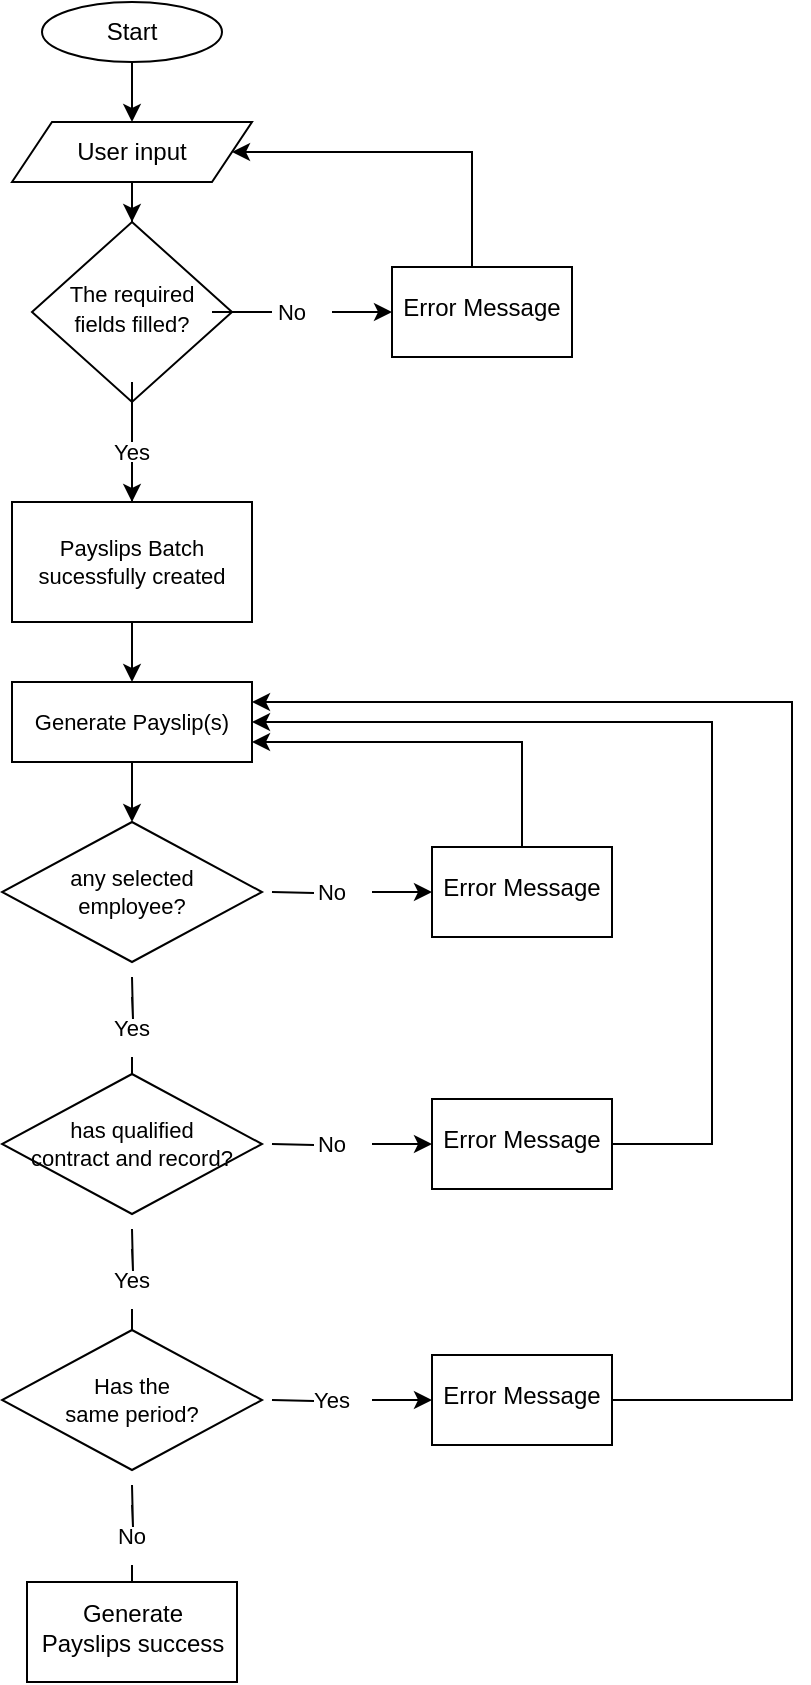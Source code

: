 <mxfile version="20.8.5" type="github">
  <diagram id="C5RBs43oDa-KdzZeNtuy" name="Page-1">
    <mxGraphModel dx="794" dy="1631" grid="1" gridSize="10" guides="1" tooltips="1" connect="1" arrows="1" fold="1" page="1" pageScale="1" pageWidth="827" pageHeight="1169" math="0" shadow="0">
      <root>
        <mxCell id="WIyWlLk6GJQsqaUBKTNV-0" />
        <mxCell id="WIyWlLk6GJQsqaUBKTNV-1" parent="WIyWlLk6GJQsqaUBKTNV-0" />
        <mxCell id="r1_qZ7Ixaw1Gg7c2sVaV-5" value="" style="edgeStyle=orthogonalEdgeStyle;rounded=0;orthogonalLoop=1;jettySize=auto;html=1;fontSize=11;startArrow=none;" edge="1" parent="WIyWlLk6GJQsqaUBKTNV-1" source="r1_qZ7Ixaw1Gg7c2sVaV-6" target="r1_qZ7Ixaw1Gg7c2sVaV-4">
          <mxGeometry relative="1" as="geometry" />
        </mxCell>
        <mxCell id="r1_qZ7Ixaw1Gg7c2sVaV-9" value="" style="edgeStyle=orthogonalEdgeStyle;rounded=0;orthogonalLoop=1;jettySize=auto;html=1;fontSize=11;startArrow=none;" edge="1" parent="WIyWlLk6GJQsqaUBKTNV-1" source="r1_qZ7Ixaw1Gg7c2sVaV-10" target="r1_qZ7Ixaw1Gg7c2sVaV-8">
          <mxGeometry relative="1" as="geometry" />
        </mxCell>
        <mxCell id="WIyWlLk6GJQsqaUBKTNV-6" value="&lt;font style=&quot;font-size: 11px;&quot;&gt;The required fields filled?&lt;/font&gt;" style="rhombus;whiteSpace=wrap;html=1;shadow=0;fontFamily=Helvetica;fontSize=12;align=center;strokeWidth=1;spacing=6;spacingTop=-4;" parent="WIyWlLk6GJQsqaUBKTNV-1" vertex="1">
          <mxGeometry x="170" y="90" width="100" height="90" as="geometry" />
        </mxCell>
        <mxCell id="r1_qZ7Ixaw1Gg7c2sVaV-2" value="" style="edgeStyle=orthogonalEdgeStyle;rounded=0;orthogonalLoop=1;jettySize=auto;html=1;" edge="1" parent="WIyWlLk6GJQsqaUBKTNV-1" source="r1_qZ7Ixaw1Gg7c2sVaV-0" target="r1_qZ7Ixaw1Gg7c2sVaV-1">
          <mxGeometry relative="1" as="geometry" />
        </mxCell>
        <mxCell id="r1_qZ7Ixaw1Gg7c2sVaV-0" value="Start" style="ellipse;whiteSpace=wrap;html=1;" vertex="1" parent="WIyWlLk6GJQsqaUBKTNV-1">
          <mxGeometry x="175" y="-20" width="90" height="30" as="geometry" />
        </mxCell>
        <mxCell id="r1_qZ7Ixaw1Gg7c2sVaV-3" value="" style="edgeStyle=orthogonalEdgeStyle;rounded=0;orthogonalLoop=1;jettySize=auto;html=1;fontSize=11;" edge="1" parent="WIyWlLk6GJQsqaUBKTNV-1" source="r1_qZ7Ixaw1Gg7c2sVaV-1" target="WIyWlLk6GJQsqaUBKTNV-6">
          <mxGeometry relative="1" as="geometry" />
        </mxCell>
        <mxCell id="r1_qZ7Ixaw1Gg7c2sVaV-1" value="User input" style="shape=parallelogram;perimeter=parallelogramPerimeter;whiteSpace=wrap;html=1;fixedSize=1;" vertex="1" parent="WIyWlLk6GJQsqaUBKTNV-1">
          <mxGeometry x="160" y="40" width="120" height="30" as="geometry" />
        </mxCell>
        <mxCell id="r1_qZ7Ixaw1Gg7c2sVaV-17" value="" style="edgeStyle=orthogonalEdgeStyle;rounded=0;orthogonalLoop=1;jettySize=auto;html=1;fontSize=11;" edge="1" parent="WIyWlLk6GJQsqaUBKTNV-1" source="r1_qZ7Ixaw1Gg7c2sVaV-4" target="r1_qZ7Ixaw1Gg7c2sVaV-16">
          <mxGeometry relative="1" as="geometry" />
        </mxCell>
        <mxCell id="r1_qZ7Ixaw1Gg7c2sVaV-4" value="Payslips Batch sucessfully created" style="rounded=0;whiteSpace=wrap;html=1;fontSize=11;" vertex="1" parent="WIyWlLk6GJQsqaUBKTNV-1">
          <mxGeometry x="160" y="230" width="120" height="60" as="geometry" />
        </mxCell>
        <mxCell id="r1_qZ7Ixaw1Gg7c2sVaV-7" value="" style="edgeStyle=orthogonalEdgeStyle;rounded=0;orthogonalLoop=1;jettySize=auto;html=1;fontSize=11;endArrow=none;" edge="1" parent="WIyWlLk6GJQsqaUBKTNV-1" source="WIyWlLk6GJQsqaUBKTNV-6" target="r1_qZ7Ixaw1Gg7c2sVaV-6">
          <mxGeometry relative="1" as="geometry">
            <mxPoint x="220" y="180" as="sourcePoint" />
            <mxPoint x="220" y="230" as="targetPoint" />
          </mxGeometry>
        </mxCell>
        <mxCell id="r1_qZ7Ixaw1Gg7c2sVaV-6" value="Yes" style="text;html=1;strokeColor=none;fillColor=none;align=center;verticalAlign=middle;whiteSpace=wrap;rounded=0;fontSize=11;" vertex="1" parent="WIyWlLk6GJQsqaUBKTNV-1">
          <mxGeometry x="190" y="190" width="60" height="30" as="geometry" />
        </mxCell>
        <mxCell id="r1_qZ7Ixaw1Gg7c2sVaV-15" style="edgeStyle=orthogonalEdgeStyle;rounded=0;orthogonalLoop=1;jettySize=auto;html=1;entryX=1;entryY=0.5;entryDx=0;entryDy=0;fontSize=11;" edge="1" parent="WIyWlLk6GJQsqaUBKTNV-1" source="r1_qZ7Ixaw1Gg7c2sVaV-8" target="r1_qZ7Ixaw1Gg7c2sVaV-1">
          <mxGeometry relative="1" as="geometry">
            <Array as="points">
              <mxPoint x="390" y="55" />
            </Array>
          </mxGeometry>
        </mxCell>
        <mxCell id="r1_qZ7Ixaw1Gg7c2sVaV-8" value="Error Message" style="whiteSpace=wrap;html=1;shadow=0;strokeWidth=1;spacing=6;spacingTop=-4;" vertex="1" parent="WIyWlLk6GJQsqaUBKTNV-1">
          <mxGeometry x="350" y="112.5" width="90" height="45" as="geometry" />
        </mxCell>
        <mxCell id="r1_qZ7Ixaw1Gg7c2sVaV-14" value="" style="edgeStyle=orthogonalEdgeStyle;rounded=0;orthogonalLoop=1;jettySize=auto;html=1;fontSize=11;endArrow=none;" edge="1" parent="WIyWlLk6GJQsqaUBKTNV-1" source="WIyWlLk6GJQsqaUBKTNV-6" target="r1_qZ7Ixaw1Gg7c2sVaV-10">
          <mxGeometry relative="1" as="geometry">
            <mxPoint x="270" y="135" as="sourcePoint" />
            <mxPoint x="360" y="135" as="targetPoint" />
          </mxGeometry>
        </mxCell>
        <mxCell id="r1_qZ7Ixaw1Gg7c2sVaV-10" value="No" style="text;html=1;strokeColor=none;fillColor=none;align=center;verticalAlign=middle;whiteSpace=wrap;rounded=0;fontSize=11;" vertex="1" parent="WIyWlLk6GJQsqaUBKTNV-1">
          <mxGeometry x="280" y="120" width="40" height="30" as="geometry" />
        </mxCell>
        <mxCell id="r1_qZ7Ixaw1Gg7c2sVaV-19" value="" style="edgeStyle=orthogonalEdgeStyle;rounded=0;orthogonalLoop=1;jettySize=auto;html=1;fontSize=11;" edge="1" parent="WIyWlLk6GJQsqaUBKTNV-1" source="r1_qZ7Ixaw1Gg7c2sVaV-16" target="r1_qZ7Ixaw1Gg7c2sVaV-18">
          <mxGeometry relative="1" as="geometry" />
        </mxCell>
        <mxCell id="r1_qZ7Ixaw1Gg7c2sVaV-16" value="Generate Payslip(s)" style="rounded=0;whiteSpace=wrap;html=1;fontSize=11;" vertex="1" parent="WIyWlLk6GJQsqaUBKTNV-1">
          <mxGeometry x="160" y="320" width="120" height="40" as="geometry" />
        </mxCell>
        <mxCell id="r1_qZ7Ixaw1Gg7c2sVaV-18" value="any selected &lt;br&gt;employee?" style="rhombus;whiteSpace=wrap;html=1;fontSize=11;rounded=0;" vertex="1" parent="WIyWlLk6GJQsqaUBKTNV-1">
          <mxGeometry x="155" y="390" width="130" height="70" as="geometry" />
        </mxCell>
        <mxCell id="r1_qZ7Ixaw1Gg7c2sVaV-25" value="" style="edgeStyle=orthogonalEdgeStyle;rounded=0;orthogonalLoop=1;jettySize=auto;html=1;fontSize=11;startArrow=none;" edge="1" parent="WIyWlLk6GJQsqaUBKTNV-1" source="r1_qZ7Ixaw1Gg7c2sVaV-28">
          <mxGeometry relative="1" as="geometry">
            <mxPoint x="220" y="517.5" as="targetPoint" />
          </mxGeometry>
        </mxCell>
        <mxCell id="r1_qZ7Ixaw1Gg7c2sVaV-26" value="" style="edgeStyle=orthogonalEdgeStyle;rounded=0;orthogonalLoop=1;jettySize=auto;html=1;fontSize=11;startArrow=none;" edge="1" parent="WIyWlLk6GJQsqaUBKTNV-1" source="r1_qZ7Ixaw1Gg7c2sVaV-31" target="r1_qZ7Ixaw1Gg7c2sVaV-29">
          <mxGeometry relative="1" as="geometry" />
        </mxCell>
        <mxCell id="r1_qZ7Ixaw1Gg7c2sVaV-27" value="" style="edgeStyle=orthogonalEdgeStyle;rounded=0;orthogonalLoop=1;jettySize=auto;html=1;fontSize=11;endArrow=none;" edge="1" parent="WIyWlLk6GJQsqaUBKTNV-1" target="r1_qZ7Ixaw1Gg7c2sVaV-28">
          <mxGeometry relative="1" as="geometry">
            <mxPoint x="220" y="467.5" as="sourcePoint" />
            <mxPoint x="220" y="517.5" as="targetPoint" />
          </mxGeometry>
        </mxCell>
        <mxCell id="r1_qZ7Ixaw1Gg7c2sVaV-28" value="Yes" style="text;html=1;strokeColor=none;fillColor=none;align=center;verticalAlign=middle;whiteSpace=wrap;rounded=0;fontSize=11;" vertex="1" parent="WIyWlLk6GJQsqaUBKTNV-1">
          <mxGeometry x="190" y="477.5" width="60" height="30" as="geometry" />
        </mxCell>
        <mxCell id="r1_qZ7Ixaw1Gg7c2sVaV-32" style="edgeStyle=orthogonalEdgeStyle;rounded=0;orthogonalLoop=1;jettySize=auto;html=1;entryX=1;entryY=0.75;entryDx=0;entryDy=0;fontSize=11;" edge="1" parent="WIyWlLk6GJQsqaUBKTNV-1" source="r1_qZ7Ixaw1Gg7c2sVaV-29" target="r1_qZ7Ixaw1Gg7c2sVaV-16">
          <mxGeometry relative="1" as="geometry">
            <Array as="points">
              <mxPoint x="415" y="350" />
            </Array>
          </mxGeometry>
        </mxCell>
        <mxCell id="r1_qZ7Ixaw1Gg7c2sVaV-29" value="Error Message" style="whiteSpace=wrap;html=1;shadow=0;strokeWidth=1;spacing=6;spacingTop=-4;" vertex="1" parent="WIyWlLk6GJQsqaUBKTNV-1">
          <mxGeometry x="370" y="402.5" width="90" height="45" as="geometry" />
        </mxCell>
        <mxCell id="r1_qZ7Ixaw1Gg7c2sVaV-30" value="" style="edgeStyle=orthogonalEdgeStyle;rounded=0;orthogonalLoop=1;jettySize=auto;html=1;fontSize=11;endArrow=none;" edge="1" parent="WIyWlLk6GJQsqaUBKTNV-1" target="r1_qZ7Ixaw1Gg7c2sVaV-31">
          <mxGeometry relative="1" as="geometry">
            <mxPoint x="290" y="425" as="sourcePoint" />
            <mxPoint x="380" y="425" as="targetPoint" />
          </mxGeometry>
        </mxCell>
        <mxCell id="r1_qZ7Ixaw1Gg7c2sVaV-31" value="No" style="text;html=1;strokeColor=none;fillColor=none;align=center;verticalAlign=middle;whiteSpace=wrap;rounded=0;fontSize=11;" vertex="1" parent="WIyWlLk6GJQsqaUBKTNV-1">
          <mxGeometry x="300" y="410" width="40" height="30" as="geometry" />
        </mxCell>
        <mxCell id="r1_qZ7Ixaw1Gg7c2sVaV-33" value="&lt;font style=&quot;font-size: 11px;&quot;&gt;has qualified &lt;br&gt;contract and record?&lt;/font&gt;" style="rhombus;whiteSpace=wrap;html=1;fontSize=11;rounded=0;" vertex="1" parent="WIyWlLk6GJQsqaUBKTNV-1">
          <mxGeometry x="155" y="516" width="130" height="70" as="geometry" />
        </mxCell>
        <mxCell id="r1_qZ7Ixaw1Gg7c2sVaV-34" value="" style="edgeStyle=orthogonalEdgeStyle;rounded=0;orthogonalLoop=1;jettySize=auto;html=1;fontSize=11;startArrow=none;" edge="1" parent="WIyWlLk6GJQsqaUBKTNV-1" source="r1_qZ7Ixaw1Gg7c2sVaV-37">
          <mxGeometry relative="1" as="geometry">
            <mxPoint x="220" y="643.5" as="targetPoint" />
          </mxGeometry>
        </mxCell>
        <mxCell id="r1_qZ7Ixaw1Gg7c2sVaV-35" value="" style="edgeStyle=orthogonalEdgeStyle;rounded=0;orthogonalLoop=1;jettySize=auto;html=1;fontSize=11;startArrow=none;" edge="1" parent="WIyWlLk6GJQsqaUBKTNV-1" source="r1_qZ7Ixaw1Gg7c2sVaV-40" target="r1_qZ7Ixaw1Gg7c2sVaV-38">
          <mxGeometry relative="1" as="geometry" />
        </mxCell>
        <mxCell id="r1_qZ7Ixaw1Gg7c2sVaV-36" value="" style="edgeStyle=orthogonalEdgeStyle;rounded=0;orthogonalLoop=1;jettySize=auto;html=1;fontSize=11;endArrow=none;" edge="1" parent="WIyWlLk6GJQsqaUBKTNV-1" target="r1_qZ7Ixaw1Gg7c2sVaV-37">
          <mxGeometry relative="1" as="geometry">
            <mxPoint x="220" y="593.5" as="sourcePoint" />
            <mxPoint x="220" y="643.5" as="targetPoint" />
          </mxGeometry>
        </mxCell>
        <mxCell id="r1_qZ7Ixaw1Gg7c2sVaV-37" value="Yes" style="text;html=1;strokeColor=none;fillColor=none;align=center;verticalAlign=middle;whiteSpace=wrap;rounded=0;fontSize=11;" vertex="1" parent="WIyWlLk6GJQsqaUBKTNV-1">
          <mxGeometry x="190" y="603.5" width="60" height="30" as="geometry" />
        </mxCell>
        <mxCell id="r1_qZ7Ixaw1Gg7c2sVaV-41" style="edgeStyle=orthogonalEdgeStyle;rounded=0;orthogonalLoop=1;jettySize=auto;html=1;entryX=1;entryY=0.5;entryDx=0;entryDy=0;fontSize=11;" edge="1" parent="WIyWlLk6GJQsqaUBKTNV-1" source="r1_qZ7Ixaw1Gg7c2sVaV-38" target="r1_qZ7Ixaw1Gg7c2sVaV-16">
          <mxGeometry relative="1" as="geometry">
            <Array as="points">
              <mxPoint x="510" y="551" />
              <mxPoint x="510" y="340" />
            </Array>
          </mxGeometry>
        </mxCell>
        <mxCell id="r1_qZ7Ixaw1Gg7c2sVaV-38" value="Error Message" style="whiteSpace=wrap;html=1;shadow=0;strokeWidth=1;spacing=6;spacingTop=-4;" vertex="1" parent="WIyWlLk6GJQsqaUBKTNV-1">
          <mxGeometry x="370" y="528.5" width="90" height="45" as="geometry" />
        </mxCell>
        <mxCell id="r1_qZ7Ixaw1Gg7c2sVaV-39" value="" style="edgeStyle=orthogonalEdgeStyle;rounded=0;orthogonalLoop=1;jettySize=auto;html=1;fontSize=11;endArrow=none;" edge="1" parent="WIyWlLk6GJQsqaUBKTNV-1" target="r1_qZ7Ixaw1Gg7c2sVaV-40">
          <mxGeometry relative="1" as="geometry">
            <mxPoint x="290" y="551" as="sourcePoint" />
            <mxPoint x="380" y="551" as="targetPoint" />
          </mxGeometry>
        </mxCell>
        <mxCell id="r1_qZ7Ixaw1Gg7c2sVaV-40" value="No" style="text;html=1;strokeColor=none;fillColor=none;align=center;verticalAlign=middle;whiteSpace=wrap;rounded=0;fontSize=11;" vertex="1" parent="WIyWlLk6GJQsqaUBKTNV-1">
          <mxGeometry x="300" y="536" width="40" height="30" as="geometry" />
        </mxCell>
        <mxCell id="r1_qZ7Ixaw1Gg7c2sVaV-50" value="Has the &lt;br&gt;same period?" style="rhombus;whiteSpace=wrap;html=1;fontSize=11;rounded=0;" vertex="1" parent="WIyWlLk6GJQsqaUBKTNV-1">
          <mxGeometry x="155" y="644" width="130" height="70" as="geometry" />
        </mxCell>
        <mxCell id="r1_qZ7Ixaw1Gg7c2sVaV-51" value="" style="edgeStyle=orthogonalEdgeStyle;rounded=0;orthogonalLoop=1;jettySize=auto;html=1;fontSize=11;startArrow=none;" edge="1" parent="WIyWlLk6GJQsqaUBKTNV-1" source="r1_qZ7Ixaw1Gg7c2sVaV-54">
          <mxGeometry relative="1" as="geometry">
            <mxPoint x="220" y="771.5" as="targetPoint" />
          </mxGeometry>
        </mxCell>
        <mxCell id="r1_qZ7Ixaw1Gg7c2sVaV-52" value="" style="edgeStyle=orthogonalEdgeStyle;rounded=0;orthogonalLoop=1;jettySize=auto;html=1;fontSize=11;startArrow=none;" edge="1" parent="WIyWlLk6GJQsqaUBKTNV-1" source="r1_qZ7Ixaw1Gg7c2sVaV-57" target="r1_qZ7Ixaw1Gg7c2sVaV-55">
          <mxGeometry relative="1" as="geometry" />
        </mxCell>
        <mxCell id="r1_qZ7Ixaw1Gg7c2sVaV-53" value="" style="edgeStyle=orthogonalEdgeStyle;rounded=0;orthogonalLoop=1;jettySize=auto;html=1;fontSize=11;endArrow=none;" edge="1" parent="WIyWlLk6GJQsqaUBKTNV-1" target="r1_qZ7Ixaw1Gg7c2sVaV-54">
          <mxGeometry relative="1" as="geometry">
            <mxPoint x="220" y="721.5" as="sourcePoint" />
            <mxPoint x="220" y="771.5" as="targetPoint" />
          </mxGeometry>
        </mxCell>
        <mxCell id="r1_qZ7Ixaw1Gg7c2sVaV-54" value="No" style="text;html=1;strokeColor=none;fillColor=none;align=center;verticalAlign=middle;whiteSpace=wrap;rounded=0;fontSize=11;" vertex="1" parent="WIyWlLk6GJQsqaUBKTNV-1">
          <mxGeometry x="190" y="731.5" width="60" height="30" as="geometry" />
        </mxCell>
        <mxCell id="r1_qZ7Ixaw1Gg7c2sVaV-59" style="edgeStyle=orthogonalEdgeStyle;rounded=0;orthogonalLoop=1;jettySize=auto;html=1;entryX=1;entryY=0.25;entryDx=0;entryDy=0;fontSize=11;" edge="1" parent="WIyWlLk6GJQsqaUBKTNV-1" source="r1_qZ7Ixaw1Gg7c2sVaV-55" target="r1_qZ7Ixaw1Gg7c2sVaV-16">
          <mxGeometry relative="1" as="geometry">
            <Array as="points">
              <mxPoint x="550" y="679" />
              <mxPoint x="550" y="330" />
            </Array>
          </mxGeometry>
        </mxCell>
        <mxCell id="r1_qZ7Ixaw1Gg7c2sVaV-55" value="Error Message" style="whiteSpace=wrap;html=1;shadow=0;strokeWidth=1;spacing=6;spacingTop=-4;" vertex="1" parent="WIyWlLk6GJQsqaUBKTNV-1">
          <mxGeometry x="370" y="656.5" width="90" height="45" as="geometry" />
        </mxCell>
        <mxCell id="r1_qZ7Ixaw1Gg7c2sVaV-56" value="" style="edgeStyle=orthogonalEdgeStyle;rounded=0;orthogonalLoop=1;jettySize=auto;html=1;fontSize=11;endArrow=none;" edge="1" parent="WIyWlLk6GJQsqaUBKTNV-1" target="r1_qZ7Ixaw1Gg7c2sVaV-57">
          <mxGeometry relative="1" as="geometry">
            <mxPoint x="290" y="679" as="sourcePoint" />
            <mxPoint x="380" y="679" as="targetPoint" />
          </mxGeometry>
        </mxCell>
        <mxCell id="r1_qZ7Ixaw1Gg7c2sVaV-57" value="Yes" style="text;html=1;strokeColor=none;fillColor=none;align=center;verticalAlign=middle;whiteSpace=wrap;rounded=0;fontSize=11;" vertex="1" parent="WIyWlLk6GJQsqaUBKTNV-1">
          <mxGeometry x="300" y="664" width="40" height="30" as="geometry" />
        </mxCell>
        <mxCell id="r1_qZ7Ixaw1Gg7c2sVaV-58" value="Generate Payslips success" style="whiteSpace=wrap;html=1;shadow=0;strokeWidth=1;spacing=6;spacingTop=-4;" vertex="1" parent="WIyWlLk6GJQsqaUBKTNV-1">
          <mxGeometry x="167.5" y="770" width="105" height="50" as="geometry" />
        </mxCell>
      </root>
    </mxGraphModel>
  </diagram>
</mxfile>
